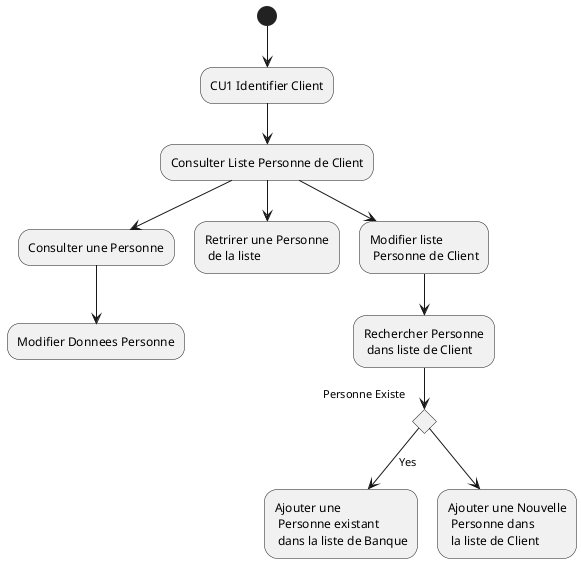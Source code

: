 @startuml
(*) --> "CU1 Identifier Client"
--> "Consulter Liste Personne de Client"

"Consulter Liste Personne de Client" --> "Consulter une Personne"
"Consulter Liste Personne de Client" --> "Retrirer une Personne\n de la liste"
"Consulter Liste Personne de Client" --> "Modifier liste\n Personne de Client"

"Consulter une Personne"--> "Modifier Donnees Personne"


"Modifier liste\n Personne de Client"--> "Rechercher Personne\n dans liste de Client"
If "Personne Existe"
-->[Yes] "Ajouter une\n Personne existant\n dans la liste de Banque"
else
-->"Ajouter une Nouvelle\n Personne dans\n la liste de Client"


@enduml